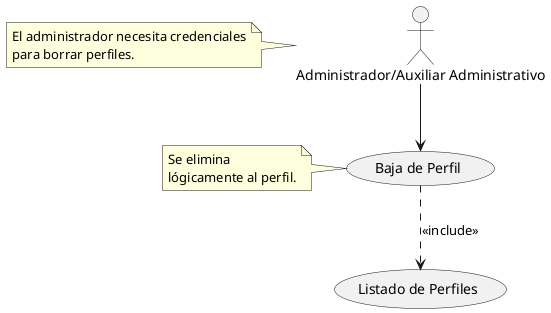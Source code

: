 @startuml
actor "Administrador/Auxiliar Administrativo" as Admin


note left of Admin
  El administrador necesita credenciales
  para borrar perfiles.
end note

Admin --> (Baja de Perfil)
(Baja de Perfil) ..> (Listado de Perfiles) : <<include>>


note left of (Baja de Perfil)
  Se elimina
  lógicamente al perfil.
end note
@enduml